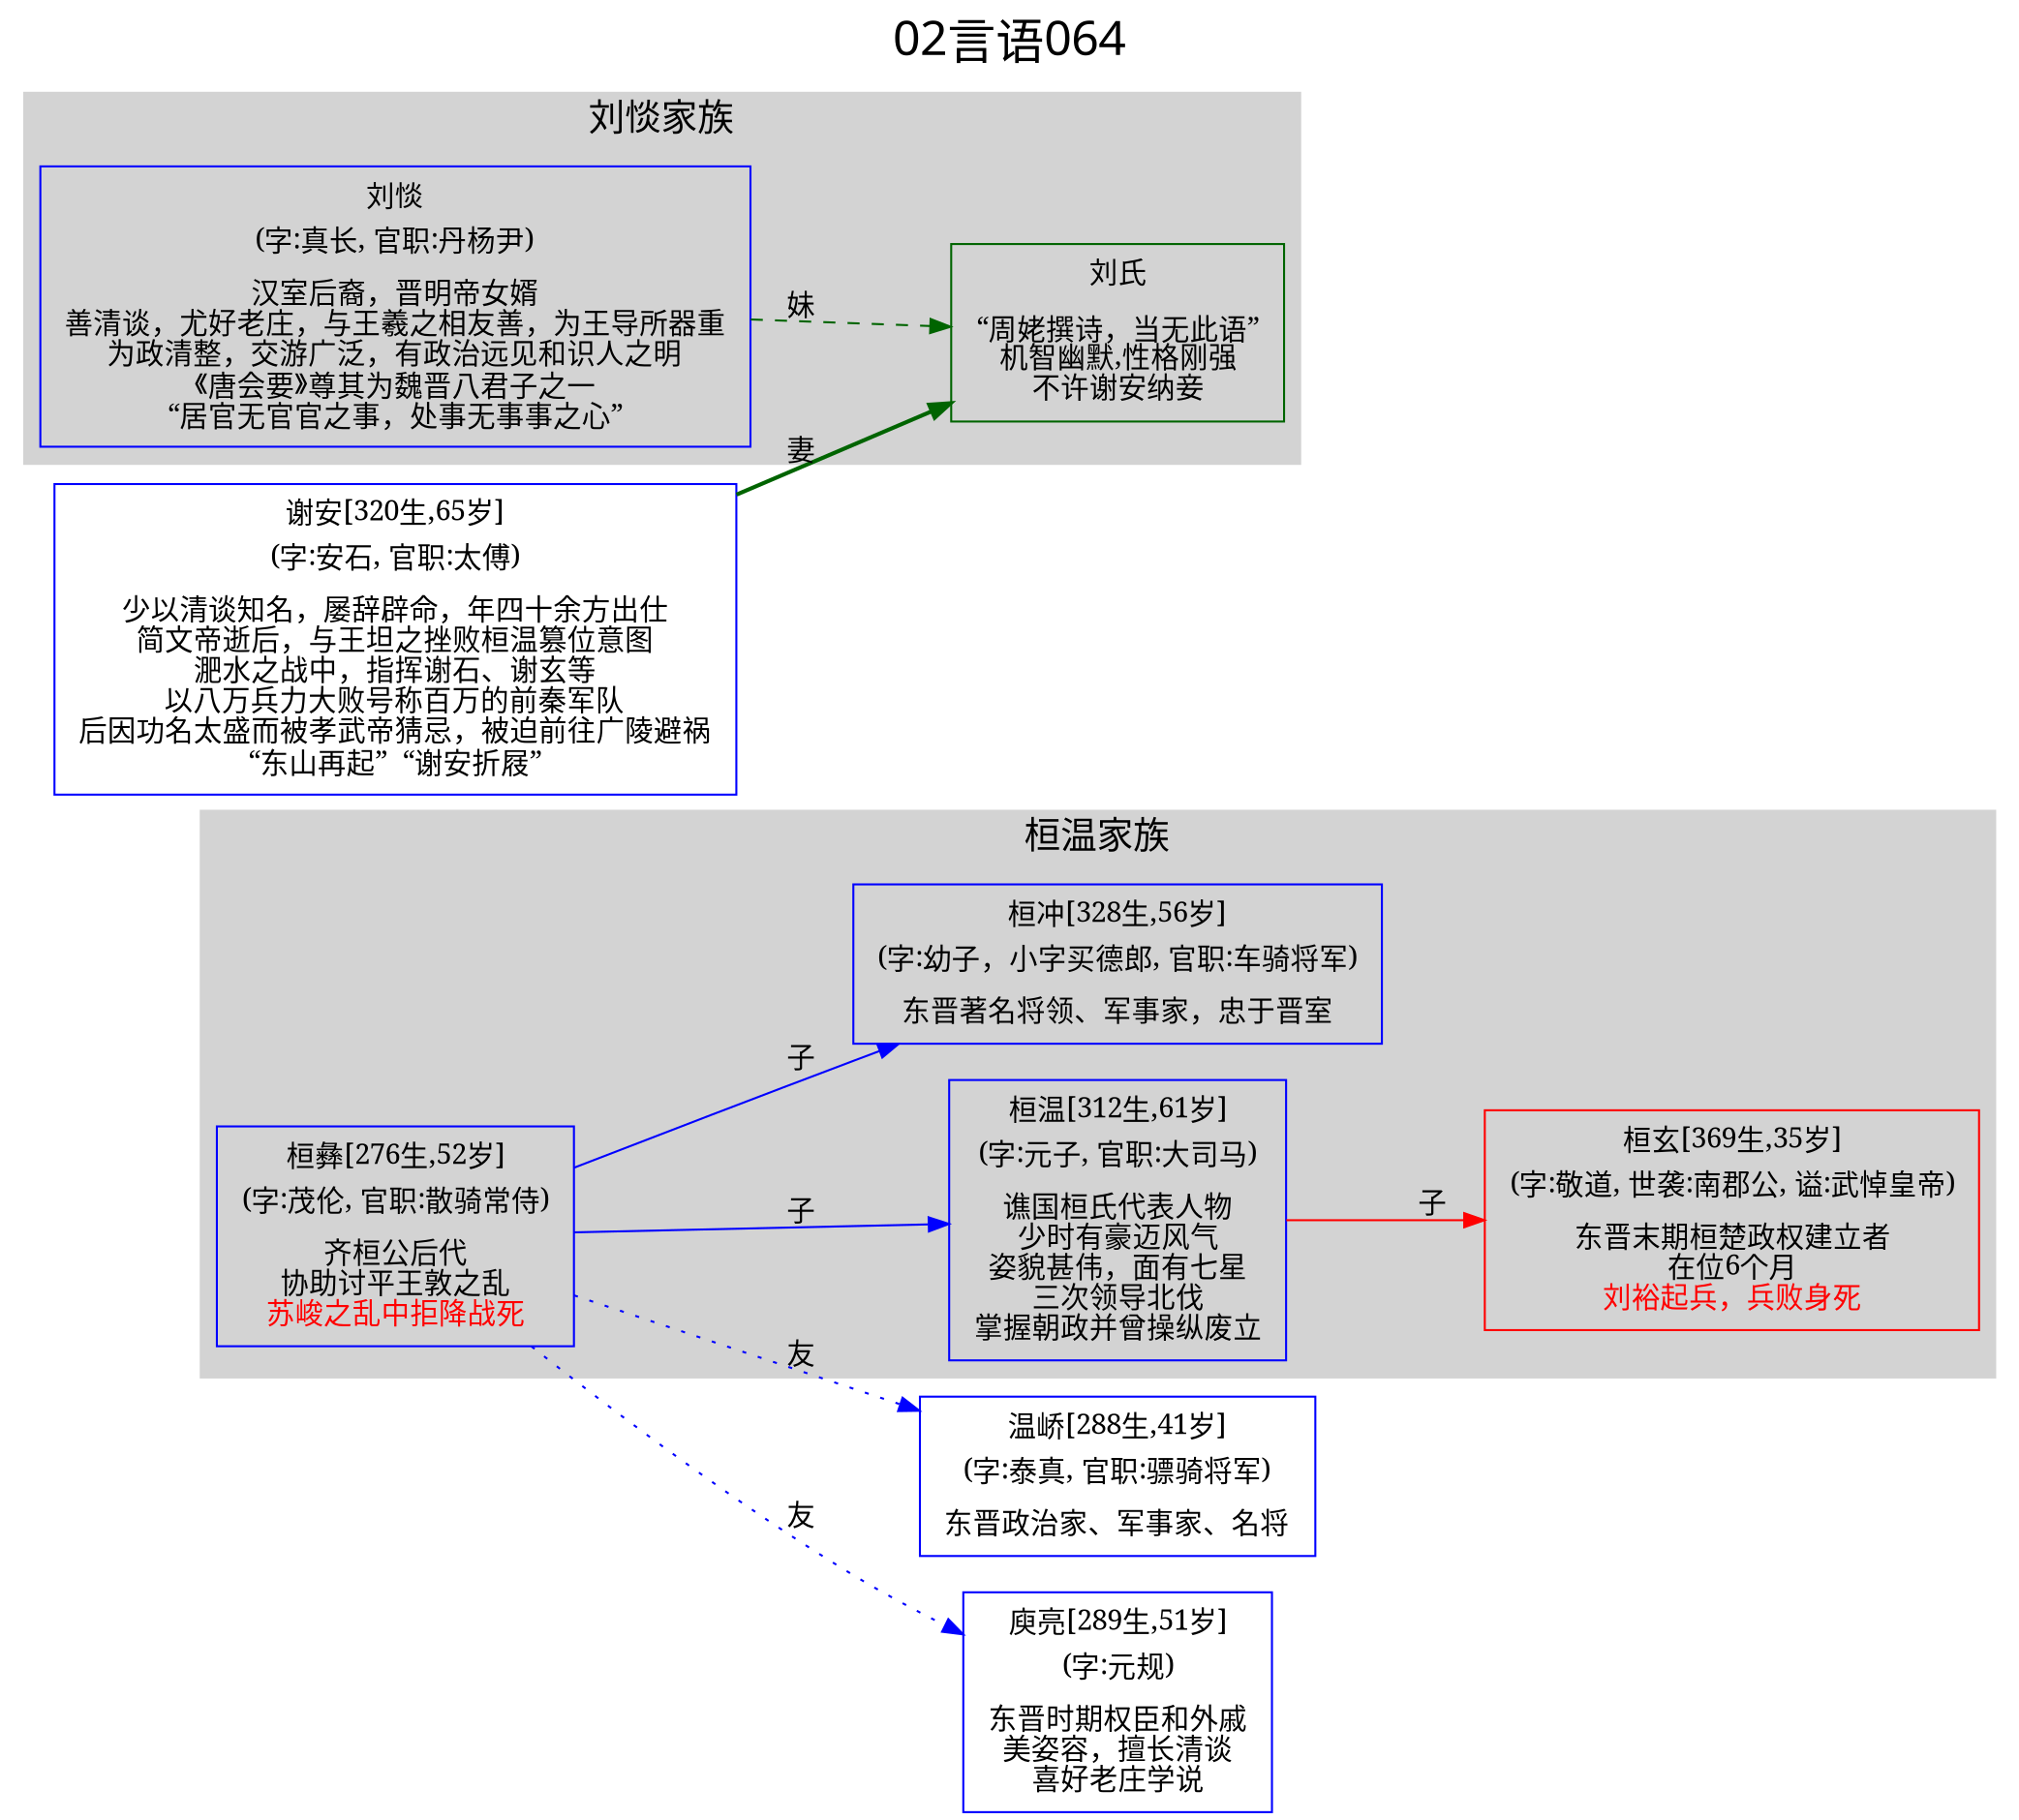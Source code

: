 
digraph
{
	rankdir = "LR";
	ranksep = 0.5;
	label = "02言语064";
	labelloc = "t";
	fontsize = "24";
	fontname = "SimHei";

	graph [style="filled", color="lightgrey"];
	node [fontname="SimSun"];
	edge [fontname="SimSun"];

	桓温 [shape="box", color="blue", label=<<table border="0" cellborder="0"><tr><td>桓温[312生,61岁]</td></tr><tr><td>(字:元子, 官职:大司马)</td></tr><tr><td></td></tr><tr><td>谯国桓氏代表人物<br/>少时有豪迈风气<br/>姿貌甚伟，面有七星<br/>三次领导北伐<br/>掌握朝政并曾操纵废立<br/></td></tr></table>>];
	桓玄 [shape="box", color="red", label=<<table border="0" cellborder="0"><tr><td>桓玄[369生,35岁]</td></tr><tr><td>(字:敬道, 世袭:南郡公, 谥:武悼皇帝)</td></tr><tr><td></td></tr><tr><td>东晋末期桓楚政权建立者<br/>在位6个月<br/><font color = 'red'>刘裕起兵，兵败身死</font></td></tr></table>>];
	桓冲 [shape="box", color="blue", label=<<table border="0" cellborder="0"><tr><td>桓冲[328生,56岁]</td></tr><tr><td>(字:幼子，小字买德郎, 官职:车骑将军)</td></tr><tr><td></td></tr><tr><td>东晋著名将领、军事家，忠于晋室<br/></td></tr></table>>];
	桓彝 [shape="box", color="blue", label=<<table border="0" cellborder="0"><tr><td>桓彝[276生,52岁]</td></tr><tr><td>(字:茂伦, 官职:散骑常侍)</td></tr><tr><td></td></tr><tr><td>齐桓公后代<br/>协助讨平王敦之乱<br/><font color = 'red'>苏峻之乱中拒降战死</font></td></tr></table>>];
	温峤 [shape="box", color="blue", label=<<table border="0" cellborder="0"><tr><td>温峤[288生,41岁]</td></tr><tr><td>(字:泰真, 官职:骠骑将军)</td></tr><tr><td></td></tr><tr><td>东晋政治家、军事家、名将<br/></td></tr></table>>];
	庾亮 [shape="box", color="blue", label=<<table border="0" cellborder="0"><tr><td>庾亮[289生,51岁]</td></tr><tr><td>(字:元规)</td></tr><tr><td></td></tr><tr><td>东晋时期权臣和外戚<br/>美姿容，擅长清谈<br/>喜好老庄学说<br/></td></tr></table>>];
	刘惔 [shape="box", color="blue", label=<<table border="0" cellborder="0"><tr><td>刘惔</td></tr><tr><td>(字:真长, 官职:丹杨尹)</td></tr><tr><td></td></tr><tr><td>汉室后裔，晋明帝女婿<br/>善清谈，尤好老庄，与王羲之相友善，为王导所器重<br/>为政清整，交游广泛，有政治远见和识人之明<br/>《唐会要》尊其为魏晋八君子之一<br/>“居官无官官之事，处事无事事之心”<br/></td></tr></table>>];
	沛国相县刘氏 [shape="box", color="darkgreen", label=<<table border="0" cellborder="0"><tr><td>刘氏</td></tr><tr><td></td></tr><tr><td>“周姥撰诗，当无此语”<br/>机智幽默,性格刚强<br/>不许谢安纳妾<br/></td></tr></table>>];
	谢安 [shape="box", color="blue", label=<<table border="0" cellborder="0"><tr><td>谢安[320生,65岁]</td></tr><tr><td>(字:安石, 官职:太傅)</td></tr><tr><td></td></tr><tr><td>少以清谈知名，屡辞辟命，年四十余方出仕<br/>简文帝逝后，与王坦之挫败桓温篡位意图<br/>淝水之战中，指挥谢石、谢玄等<br/>以八万兵力大败号称百万的前秦军队<br/>后因功名太盛而被孝武帝猜忌，被迫前往广陵避祸<br/>“东山再起”  “谢安折屐”<br/></td></tr></table>>];

	桓彝 -> 桓温 [label="子", style=solid, color="blue"];
	桓彝 -> 桓冲 [label="子", style=solid, color="blue"];
	桓温 -> 桓玄 [label="子", style=solid, color="red"];
	桓彝 -> 庾亮 [label="友", style=dotted, color="blue"];
	桓彝 -> 温峤 [label="友", style=dotted, color="blue"];
	谢安 -> 沛国相县刘氏 [label="妻", style=bold, color="darkgreen"];
	刘惔 -> 沛国相县刘氏 [label="妹", style=dashed, color="darkgreen"];


	subgraph "cluster_桓温"
	{
		fontsize="18";
		label="桓温家族";
		桓温;桓玄;桓冲;桓温;桓彝;
	}

	subgraph "cluster_刘惔"
	{
		fontsize="18";
		label="刘惔家族";
		刘惔;沛国相县刘氏;刘惔;
	}

}
